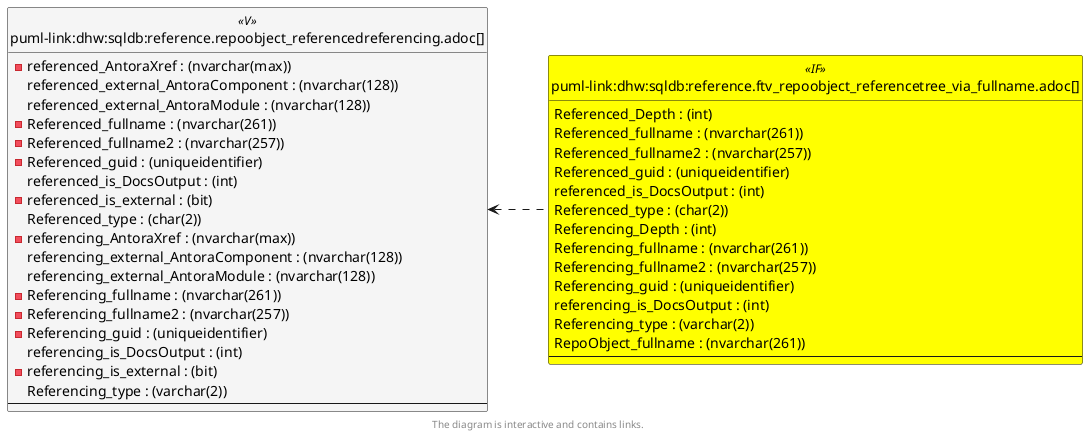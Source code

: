 @startuml
left to right direction
'top to bottom direction
hide circle
'avoide "." issues:
set namespaceSeparator none


skinparam class {
  BackgroundColor White
  BackgroundColor<<FN>> Yellow
  BackgroundColor<<FS>> Yellow
  BackgroundColor<<FT>> LightGray
  BackgroundColor<<IF>> Yellow
  BackgroundColor<<IS>> Yellow
  BackgroundColor<<P>> Aqua
  BackgroundColor<<PC>> Aqua
  BackgroundColor<<SN>> Yellow
  BackgroundColor<<SO>> SlateBlue
  BackgroundColor<<TF>> LightGray
  BackgroundColor<<TR>> Tomato
  BackgroundColor<<U>> White
  BackgroundColor<<V>> WhiteSmoke
  BackgroundColor<<X>> Aqua
  BackgroundColor<<external>> AliceBlue
}


entity "puml-link:dhw:sqldb:reference.ftv_repoobject_referencetree_via_fullname.adoc[]" as reference.ftv_RepoObject_ReferenceTree_via_fullname << IF >> {
  Referenced_Depth : (int)
  Referenced_fullname : (nvarchar(261))
  Referenced_fullname2 : (nvarchar(257))
  Referenced_guid : (uniqueidentifier)
  referenced_is_DocsOutput : (int)
  Referenced_type : (char(2))
  Referencing_Depth : (int)
  Referencing_fullname : (nvarchar(261))
  Referencing_fullname2 : (nvarchar(257))
  Referencing_guid : (uniqueidentifier)
  referencing_is_DocsOutput : (int)
  Referencing_type : (varchar(2))
  RepoObject_fullname : (nvarchar(261))
  --
}

entity "puml-link:dhw:sqldb:reference.repoobject_referencedreferencing.adoc[]" as reference.RepoObject_ReferencedReferencing << V >> {
  - referenced_AntoraXref : (nvarchar(max))
  referenced_external_AntoraComponent : (nvarchar(128))
  referenced_external_AntoraModule : (nvarchar(128))
  - Referenced_fullname : (nvarchar(261))
  - Referenced_fullname2 : (nvarchar(257))
  - Referenced_guid : (uniqueidentifier)
  referenced_is_DocsOutput : (int)
  - referenced_is_external : (bit)
  Referenced_type : (char(2))
  - referencing_AntoraXref : (nvarchar(max))
  referencing_external_AntoraComponent : (nvarchar(128))
  referencing_external_AntoraModule : (nvarchar(128))
  - Referencing_fullname : (nvarchar(261))
  - Referencing_fullname2 : (nvarchar(257))
  - Referencing_guid : (uniqueidentifier)
  referencing_is_DocsOutput : (int)
  - referencing_is_external : (bit)
  Referencing_type : (varchar(2))
  --
}

reference.RepoObject_ReferencedReferencing <.. reference.ftv_RepoObject_ReferenceTree_via_fullname
footer The diagram is interactive and contains links.
@enduml

